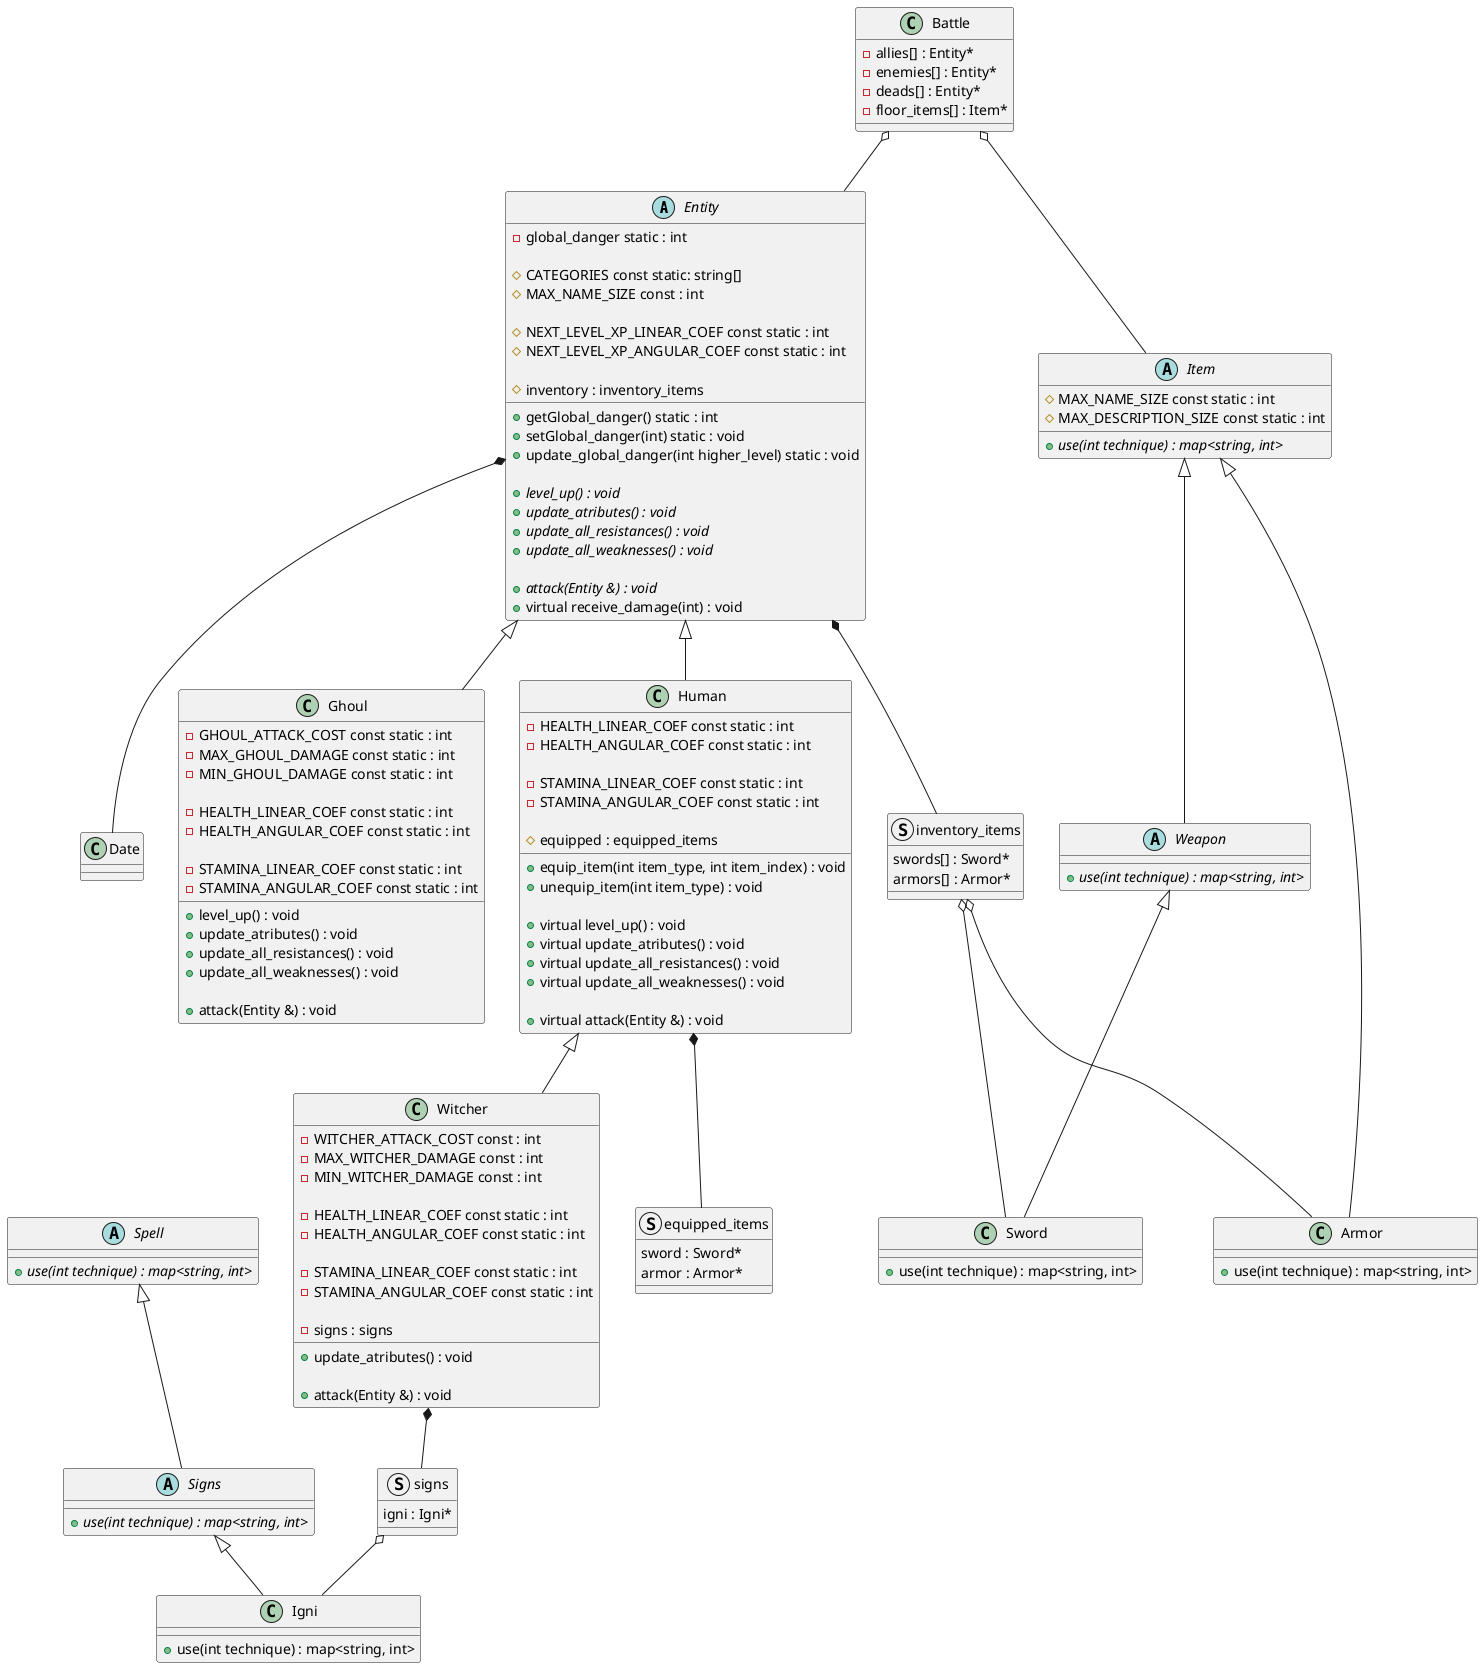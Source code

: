@@startuml

abstract class Entity {
    - global_danger static : int

    # CATEGORIES const static: string[]
    # MAX_NAME_SIZE const : int

    # NEXT_LEVEL_XP_LINEAR_COEF const static : int
    # NEXT_LEVEL_XP_ANGULAR_COEF const static : int

    # inventory : inventory_items

    + getGlobal_danger() static : int
    + setGlobal_danger(int) static : void
    + update_global_danger(int higher_level) static : void

    + {abstract} level_up() : void
    + {abstract} update_atributes() : void
    + {abstract} update_all_resistances() : void
    + {abstract} update_all_weaknesses() : void

    + {abstract} attack(Entity &) : void
    + virtual receive_damage(int) : void

}

class Human {
    - HEALTH_LINEAR_COEF const static : int
    - HEALTH_ANGULAR_COEF const static : int 

    - STAMINA_LINEAR_COEF const static : int 
    - STAMINA_ANGULAR_COEF const static : int 

    # equipped : equipped_items

    + equip_item(int item_type, int item_index) : void
    + unequip_item(int item_type) : void

    + virtual level_up() : void
    + virtual update_atributes() : void
    + virtual update_all_resistances() : void
    + virtual update_all_weaknesses() : void

    + virtual attack(Entity &) : void
 
}

class Witcher {
    - WITCHER_ATTACK_COST const : int
    - MAX_WITCHER_DAMAGE const : int
    - MIN_WITCHER_DAMAGE const : int

    - HEALTH_LINEAR_COEF const static : int 
    - HEALTH_ANGULAR_COEF const static : int 
    
    - STAMINA_LINEAR_COEF const static : int 
    - STAMINA_ANGULAR_COEF const static : int 

    - signs : signs 

    + update_atributes() : void

    + attack(Entity &) : void

}

class Ghoul {
    - GHOUL_ATTACK_COST const static : int
    - MAX_GHOUL_DAMAGE const static : int
    - MIN_GHOUL_DAMAGE const static : int

    - HEALTH_LINEAR_COEF const static : int
    - HEALTH_ANGULAR_COEF const static : int

    - STAMINA_LINEAR_COEF const static : int
    - STAMINA_ANGULAR_COEF const static : int
    
    + level_up() : void
    + update_atributes() : void
    + update_all_resistances() : void
    + update_all_weaknesses() : void

    + attack(Entity &) : void

}

abstract class Item {
    # MAX_NAME_SIZE const static : int
    # MAX_DESCRIPTION_SIZE const static : int

    + {abstract} use(int technique) : map<string, int>

}

abstract class Weapon {
    + {abstract} use(int technique) : map<string, int>

}

class Sword {
    + use(int technique) : map<string, int>

}

class Armor {
    + use(int technique) : map<string, int>

}

abstract class Spell {
    + {abstract} use(int technique) : map<string, int>

}

abstract class Signs {
    + {abstract} use(int technique) : map<string, int>

}

class Igni {
    + use(int technique) : map<string, int>

}

class Battle {
    - allies[] : Entity*
    - enemies[] : Entity*
    - deads[] : Entity*
    - floor_items[] : Item*
}

struct inventory_items {
    swords[] : Sword*
    armors[] : Armor*
}

struct equipped_items {
    sword : Sword*
    armor : Armor*
}

struct signs {
    igni : Igni*
}

class Date {

}

Entity <|-- Human
Entity <|-- Ghoul
Human <|-- Witcher

Item <|-- Weapon
Item <|-- Armor
Weapon <|-- Sword

Spell <|-- Signs
Signs <|-- Igni

Entity *-- Date
Entity *-- inventory_items

Human *-- equipped_items

Witcher *-- signs

signs o-- Igni

inventory_items o-- Sword
inventory_items o-- Armor

Battle o-- Entity
Battle o-- Item

@@enduml